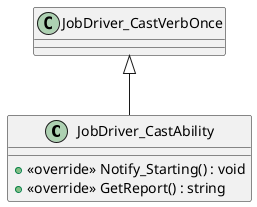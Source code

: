 @startuml
class JobDriver_CastAbility {
    + <<override>> Notify_Starting() : void
    + <<override>> GetReport() : string
}
JobDriver_CastVerbOnce <|-- JobDriver_CastAbility
@enduml

